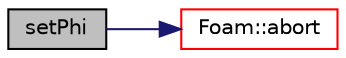 digraph "setPhi"
{
  bgcolor="transparent";
  edge [fontname="Helvetica",fontsize="10",labelfontname="Helvetica",labelfontsize="10"];
  node [fontname="Helvetica",fontsize="10",shape=record];
  rankdir="LR";
  Node43200 [label="setPhi",height=0.2,width=0.4,color="black", fillcolor="grey75", style="filled", fontcolor="black"];
  Node43200 -> Node43201 [color="midnightblue",fontsize="10",style="solid",fontname="Helvetica"];
  Node43201 [label="Foam::abort",height=0.2,width=0.4,color="red",URL="$a21851.html#a447107a607d03e417307c203fa5fb44b"];
}
